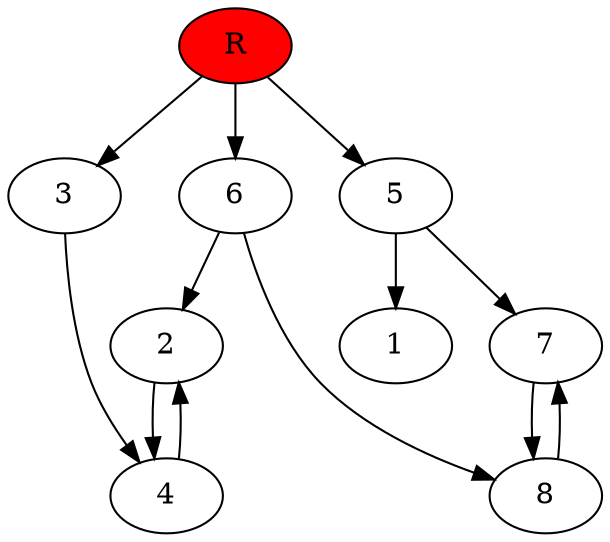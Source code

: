 digraph prb7439 {
	1
	2
	3
	4
	5
	6
	7
	8
	R [fillcolor="#ff0000" style=filled]
	2 -> 4
	3 -> 4
	4 -> 2
	5 -> 1
	5 -> 7
	6 -> 2
	6 -> 8
	7 -> 8
	8 -> 7
	R -> 3
	R -> 5
	R -> 6
}
